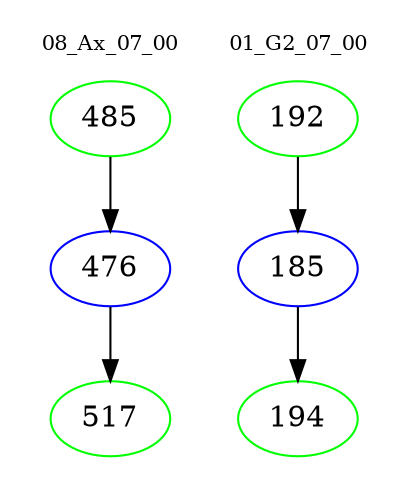 digraph{
subgraph cluster_0 {
color = white
label = "08_Ax_07_00";
fontsize=10;
T0_485 [label="485", color="green"]
T0_485 -> T0_476 [color="black"]
T0_476 [label="476", color="blue"]
T0_476 -> T0_517 [color="black"]
T0_517 [label="517", color="green"]
}
subgraph cluster_1 {
color = white
label = "01_G2_07_00";
fontsize=10;
T1_192 [label="192", color="green"]
T1_192 -> T1_185 [color="black"]
T1_185 [label="185", color="blue"]
T1_185 -> T1_194 [color="black"]
T1_194 [label="194", color="green"]
}
}
